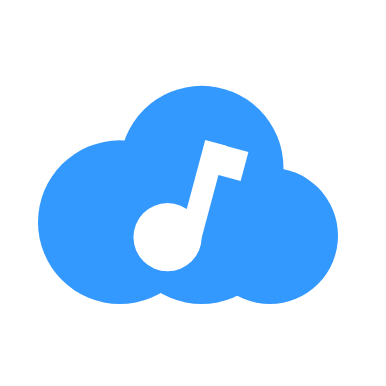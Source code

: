<mxfile version="21.1.2" type="device" pages="3">
  <diagram name="ページ1" id="20gJ0N9VDOUiQWi0mXyz">
    <mxGraphModel dx="1392" dy="740" grid="1" gridSize="10" guides="1" tooltips="1" connect="1" arrows="1" fold="1" page="1" pageScale="1" pageWidth="1169" pageHeight="827" math="0" shadow="0">
      <root>
        <mxCell id="0" />
        <mxCell id="1" parent="0" />
        <mxCell id="5is77aZTEpTVEHnXfvcp-10" value="" style="whiteSpace=wrap;html=1;aspect=fixed;strokeColor=none;" parent="1" vertex="1">
          <mxGeometry x="111" y="18" width="192" height="192" as="geometry" />
        </mxCell>
        <mxCell id="M84n1o4K9EnA1_5Vbn_S-1" value="" style="group" parent="1" vertex="1" connectable="0">
          <mxGeometry x="130" y="60.91" width="150" height="109.09" as="geometry" />
        </mxCell>
        <mxCell id="5is77aZTEpTVEHnXfvcp-1" value="" style="ellipse;whiteSpace=wrap;html=1;aspect=fixed;fillColor=#3399FF;strokeColor=none;" parent="M84n1o4K9EnA1_5Vbn_S-1" vertex="1">
          <mxGeometry x="81.818" y="40.909" width="68.181" height="68.181" as="geometry" />
        </mxCell>
        <mxCell id="5is77aZTEpTVEHnXfvcp-2" value="" style="ellipse;whiteSpace=wrap;html=1;aspect=fixed;fillColor=#3399FF;strokeColor=none;" parent="M84n1o4K9EnA1_5Vbn_S-1" vertex="1">
          <mxGeometry y="27.273" width="81.818" height="81.818" as="geometry" />
        </mxCell>
        <mxCell id="5is77aZTEpTVEHnXfvcp-3" value="" style="ellipse;whiteSpace=wrap;html=1;aspect=fixed;fillColor=#3399FF;strokeColor=none;" parent="M84n1o4K9EnA1_5Vbn_S-1" vertex="1">
          <mxGeometry x="40.909" y="27.273" width="81.818" height="81.818" as="geometry" />
        </mxCell>
        <mxCell id="5is77aZTEpTVEHnXfvcp-5" value="" style="ellipse;whiteSpace=wrap;html=1;aspect=fixed;fillColor=#3399FF;strokeColor=none;" parent="M84n1o4K9EnA1_5Vbn_S-1" vertex="1">
          <mxGeometry x="40.909" width="81.818" height="81.818" as="geometry" />
        </mxCell>
        <mxCell id="5is77aZTEpTVEHnXfvcp-7" value="" style="ellipse;whiteSpace=wrap;html=1;aspect=fixed;strokeColor=none;" parent="M84n1o4K9EnA1_5Vbn_S-1" vertex="1">
          <mxGeometry x="47.727" y="58.636" width="34.091" height="34.091" as="geometry" />
        </mxCell>
        <mxCell id="5is77aZTEpTVEHnXfvcp-8" value="" style="rounded=0;whiteSpace=wrap;html=1;strokeColor=none;rotation=15;" parent="M84n1o4K9EnA1_5Vbn_S-1" vertex="1">
          <mxGeometry x="76.364" y="27.627" width="10.909" height="54.545" as="geometry" />
        </mxCell>
        <mxCell id="5is77aZTEpTVEHnXfvcp-9" value="" style="rounded=0;whiteSpace=wrap;html=1;strokeColor=none;rotation=15;" parent="M84n1o4K9EnA1_5Vbn_S-1" vertex="1">
          <mxGeometry x="85.841" y="30.532" width="17.727" height="15.0" as="geometry" />
        </mxCell>
      </root>
    </mxGraphModel>
  </diagram>
  <diagram id="X9f-FEGDrT1cpnOfcL2C" name="ページ2">
    <mxGraphModel dx="2784" dy="1480" grid="1" gridSize="10" guides="1" tooltips="1" connect="1" arrows="1" fold="1" page="1" pageScale="1" pageWidth="1169" pageHeight="827" math="0" shadow="0">
      <root>
        <mxCell id="0" />
        <mxCell id="1" parent="0" />
        <mxCell id="uA0UhGaSHfspG-qa5Sn2-1" value="" style="whiteSpace=wrap;html=1;aspect=fixed;strokeColor=default;rounded=0;arcSize=50;" vertex="1" parent="1">
          <mxGeometry x="111" y="18" width="512" height="512" as="geometry" />
        </mxCell>
        <mxCell id="uA0UhGaSHfspG-qa5Sn2-11" value="" style="shape=stencil(TVJNb8MgDP01HEHBhHwcu2xTJy2nSr1TQgtSmkwhyab++tkhnXYAnp/fMzaCqSauNwaZ7U2MTL0ygHYJp/X2YceBT+M4Y/Ifcx2H+RQernVdWO5kjJF33lyMRivG19Eu0Vx6l4pdTR9dypgpGO5D17kh5eZp2VNrcN8v40+iMyRoQb5vpOjMbPjs4hy6pDpM1ofVUVOkUG8sO7DNy1TzZWZPpiS9QyY0FdMCFJdC1bgVVSMrUVVIKwESDwzzksINEzgWlicu4yhFGRplIbT+VCIv9oqNErLcsH7aC5HBH9RnWVtqDL2ippmey8vcIvmcl6cshzOaLF6ZVxxLI60QF3g3lK0kpyyFTrUpgKPMVg4+X8EroR+tFptK96LCjr2EXtQ0v3ykx2Twvj+YahDTD9jCXw==);whiteSpace=wrap;html=1;" vertex="1" parent="1">
          <mxGeometry x="110" y="690" width="120" height="120" as="geometry" />
        </mxCell>
        <mxCell id="uA0UhGaSHfspG-qa5Sn2-10" value="" style="rounded=1;whiteSpace=wrap;html=1;fillColor=none;strokeColor=default;arcSize=50;" vertex="1" parent="1">
          <mxGeometry x="111" y="18" width="512" height="512" as="geometry" />
        </mxCell>
        <mxCell id="uA0UhGaSHfspG-qa5Sn2-12" value="" style="shape=trapezoid;perimeter=trapezoidPerimeter;whiteSpace=wrap;html=1;fixedSize=1;rounded=1;fillColor=#000000;strokeColor=#2C698F;size=16.5;strokeWidth=24;" vertex="1" parent="1">
          <mxGeometry x="173" y="272" width="388" height="48" as="geometry" />
        </mxCell>
        <mxCell id="uA0UhGaSHfspG-qa5Sn2-21" value="" style="ellipse;whiteSpace=wrap;html=1;aspect=fixed;strokeColor=none;fillColor=#163447;" vertex="1" parent="1">
          <mxGeometry x="203" y="40" width="328" height="328" as="geometry" />
        </mxCell>
        <mxCell id="uA0UhGaSHfspG-qa5Sn2-20" value="" style="rounded=1;whiteSpace=wrap;html=1;fillColor=#2C698F;strokeColor=none;" vertex="1" parent="1">
          <mxGeometry x="163" y="292.4" width="408" height="208" as="geometry" />
        </mxCell>
        <mxCell id="uA0UhGaSHfspG-qa5Sn2-14" value="" style="group" vertex="1" connectable="0" parent="1">
          <mxGeometry x="300.004" y="310.0" width="136.471" height="164.804" as="geometry" />
        </mxCell>
        <mxCell id="uA0UhGaSHfspG-qa5Sn2-7" value="" style="ellipse;whiteSpace=wrap;html=1;aspect=fixed;strokeColor=none;fillColor=#FFFFFF;direction=south;" vertex="1" parent="uA0UhGaSHfspG-qa5Sn2-14">
          <mxGeometry y="84.804" width="80" height="80" as="geometry" />
        </mxCell>
        <mxCell id="uA0UhGaSHfspG-qa5Sn2-8" value="" style="rounded=0;whiteSpace=wrap;html=1;strokeColor=none;rotation=15;fillColor=#FFFFFF;" vertex="1" parent="uA0UhGaSHfspG-qa5Sn2-14">
          <mxGeometry x="71.998" y="0.798" width="24" height="135.455" as="geometry" />
        </mxCell>
        <mxCell id="uA0UhGaSHfspG-qa5Sn2-9" value="" style="rounded=0;whiteSpace=wrap;html=1;strokeColor=none;rotation=15;fillColor=#FFFFFF;" vertex="1" parent="uA0UhGaSHfspG-qa5Sn2-14">
          <mxGeometry x="90.992" y="6.801" width="41.364" height="37.25" as="geometry" />
        </mxCell>
        <mxCell id="uA0UhGaSHfspG-qa5Sn2-22" value="" style="group;rotation=-10;" vertex="1" connectable="0" parent="1">
          <mxGeometry x="240" y="100" width="241.15" height="179.6" as="geometry" />
        </mxCell>
        <mxCell id="uA0UhGaSHfspG-qa5Sn2-3" value="" style="ellipse;whiteSpace=wrap;html=1;aspect=fixed;fillColor=#4FBBFF;strokeColor=none;rotation=-10;" vertex="1" parent="uA0UhGaSHfspG-qa5Sn2-22">
          <mxGeometry x="139.5" y="55.324" width="109.607" height="109.607" as="geometry" />
        </mxCell>
        <mxCell id="uA0UhGaSHfspG-qa5Sn2-4" value="" style="ellipse;whiteSpace=wrap;html=1;aspect=fixed;fillColor=#4FBBFF;strokeColor=none;direction=south;rotation=-10;" vertex="1" parent="uA0UhGaSHfspG-qa5Sn2-22">
          <mxGeometry x="7.019" y="53.592" width="131.528" height="131.528" as="geometry" />
        </mxCell>
        <mxCell id="uA0UhGaSHfspG-qa5Sn2-5" value="" style="ellipse;whiteSpace=wrap;html=1;aspect=fixed;fillColor=#4FBBFF;strokeColor=none;rotation=-10;" vertex="1" parent="uA0UhGaSHfspG-qa5Sn2-22">
          <mxGeometry x="71.961" y="42.336" width="131.528" height="131.528" as="geometry" />
        </mxCell>
        <mxCell id="uA0UhGaSHfspG-qa5Sn2-6" value="" style="ellipse;whiteSpace=wrap;html=1;aspect=fixed;fillColor=#4FBBFF;strokeColor=none;rotation=-10;" vertex="1" parent="uA0UhGaSHfspG-qa5Sn2-22">
          <mxGeometry x="64.168" y="-3.556" width="131.528" height="131.528" as="geometry" />
        </mxCell>
      </root>
    </mxGraphModel>
  </diagram>
  <diagram id="gQ_oycQS355acMIklxR4" name="ページ3">
    <mxGraphModel dx="1392" dy="740" grid="1" gridSize="10" guides="1" tooltips="1" connect="1" arrows="1" fold="1" page="1" pageScale="1" pageWidth="1169" pageHeight="827" math="0" shadow="0">
      <root>
        <mxCell id="0" />
        <mxCell id="1" parent="0" />
        <mxCell id="WipniR6qIVrDl3ry2OBy-1" value="" style="whiteSpace=wrap;html=1;aspect=fixed;strokeColor=none;rounded=0;arcSize=50;fillColor=none;" vertex="1" parent="1">
          <mxGeometry x="111" y="18" width="512" height="512" as="geometry" />
        </mxCell>
        <mxCell id="WipniR6qIVrDl3ry2OBy-3" value="" style="shape=trapezoid;perimeter=trapezoidPerimeter;whiteSpace=wrap;html=1;fixedSize=1;rounded=1;fillColor=#000000;strokeColor=#2C698F;size=16.5;strokeWidth=24;" vertex="1" parent="1">
          <mxGeometry x="173" y="272" width="388" height="48" as="geometry" />
        </mxCell>
        <mxCell id="WipniR6qIVrDl3ry2OBy-4" value="" style="ellipse;whiteSpace=wrap;html=1;aspect=fixed;strokeColor=none;fillColor=#163447;" vertex="1" parent="1">
          <mxGeometry x="203" y="40" width="328" height="328" as="geometry" />
        </mxCell>
        <mxCell id="WipniR6qIVrDl3ry2OBy-5" value="" style="rounded=1;whiteSpace=wrap;html=1;fillColor=#2C698F;strokeColor=none;" vertex="1" parent="1">
          <mxGeometry x="163" y="292.4" width="408" height="208" as="geometry" />
        </mxCell>
        <mxCell id="WipniR6qIVrDl3ry2OBy-6" value="" style="group" vertex="1" connectable="0" parent="1">
          <mxGeometry x="300.004" y="310.0" width="136.471" height="164.804" as="geometry" />
        </mxCell>
        <mxCell id="WipniR6qIVrDl3ry2OBy-7" value="" style="ellipse;whiteSpace=wrap;html=1;aspect=fixed;strokeColor=none;fillColor=#FFFFFF;direction=south;" vertex="1" parent="WipniR6qIVrDl3ry2OBy-6">
          <mxGeometry y="84.804" width="80" height="80" as="geometry" />
        </mxCell>
        <mxCell id="WipniR6qIVrDl3ry2OBy-8" value="" style="rounded=0;whiteSpace=wrap;html=1;strokeColor=none;rotation=15;fillColor=#FFFFFF;" vertex="1" parent="WipniR6qIVrDl3ry2OBy-6">
          <mxGeometry x="71.998" y="0.798" width="24" height="135.455" as="geometry" />
        </mxCell>
        <mxCell id="WipniR6qIVrDl3ry2OBy-9" value="" style="rounded=0;whiteSpace=wrap;html=1;strokeColor=none;rotation=15;fillColor=#FFFFFF;" vertex="1" parent="WipniR6qIVrDl3ry2OBy-6">
          <mxGeometry x="90.992" y="6.801" width="41.364" height="37.25" as="geometry" />
        </mxCell>
        <mxCell id="WipniR6qIVrDl3ry2OBy-10" value="" style="group;rotation=-10;" vertex="1" connectable="0" parent="1">
          <mxGeometry x="240" y="100" width="241.15" height="179.6" as="geometry" />
        </mxCell>
        <mxCell id="WipniR6qIVrDl3ry2OBy-11" value="" style="ellipse;whiteSpace=wrap;html=1;aspect=fixed;fillColor=#4FBBFF;strokeColor=none;rotation=-10;" vertex="1" parent="WipniR6qIVrDl3ry2OBy-10">
          <mxGeometry x="139.5" y="55.324" width="109.607" height="109.607" as="geometry" />
        </mxCell>
        <mxCell id="WipniR6qIVrDl3ry2OBy-12" value="" style="ellipse;whiteSpace=wrap;html=1;aspect=fixed;fillColor=#4FBBFF;strokeColor=none;direction=south;rotation=-10;" vertex="1" parent="WipniR6qIVrDl3ry2OBy-10">
          <mxGeometry x="7.019" y="53.592" width="131.528" height="131.528" as="geometry" />
        </mxCell>
        <mxCell id="WipniR6qIVrDl3ry2OBy-13" value="" style="ellipse;whiteSpace=wrap;html=1;aspect=fixed;fillColor=#4FBBFF;strokeColor=none;rotation=-10;" vertex="1" parent="WipniR6qIVrDl3ry2OBy-10">
          <mxGeometry x="71.961" y="42.336" width="131.528" height="131.528" as="geometry" />
        </mxCell>
        <mxCell id="WipniR6qIVrDl3ry2OBy-14" value="" style="ellipse;whiteSpace=wrap;html=1;aspect=fixed;fillColor=#4FBBFF;strokeColor=none;rotation=-10;" vertex="1" parent="WipniR6qIVrDl3ry2OBy-10">
          <mxGeometry x="64.168" y="-3.556" width="131.528" height="131.528" as="geometry" />
        </mxCell>
      </root>
    </mxGraphModel>
  </diagram>
</mxfile>

